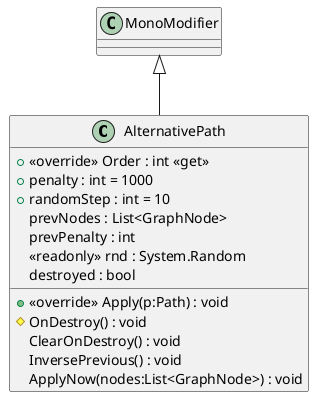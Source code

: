 @startuml
class AlternativePath {
    + <<override>> Order : int <<get>>
    + penalty : int = 1000
    + randomStep : int = 10
    prevNodes : List<GraphNode>
    prevPenalty : int
    <<readonly>> rnd : System.Random
    destroyed : bool
    + <<override>> Apply(p:Path) : void
    # OnDestroy() : void
    ClearOnDestroy() : void
    InversePrevious() : void
    ApplyNow(nodes:List<GraphNode>) : void
}
MonoModifier <|-- AlternativePath
@enduml
